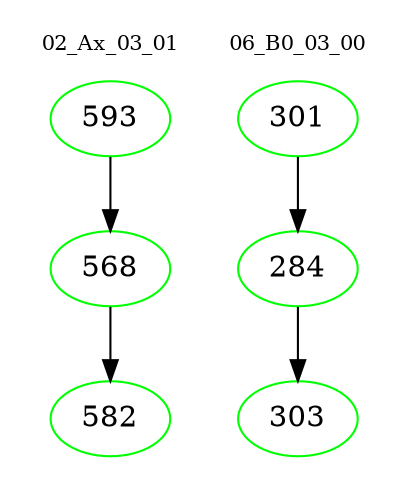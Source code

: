 digraph{
subgraph cluster_0 {
color = white
label = "02_Ax_03_01";
fontsize=10;
T0_593 [label="593", color="green"]
T0_593 -> T0_568 [color="black"]
T0_568 [label="568", color="green"]
T0_568 -> T0_582 [color="black"]
T0_582 [label="582", color="green"]
}
subgraph cluster_1 {
color = white
label = "06_B0_03_00";
fontsize=10;
T1_301 [label="301", color="green"]
T1_301 -> T1_284 [color="black"]
T1_284 [label="284", color="green"]
T1_284 -> T1_303 [color="black"]
T1_303 [label="303", color="green"]
}
}
